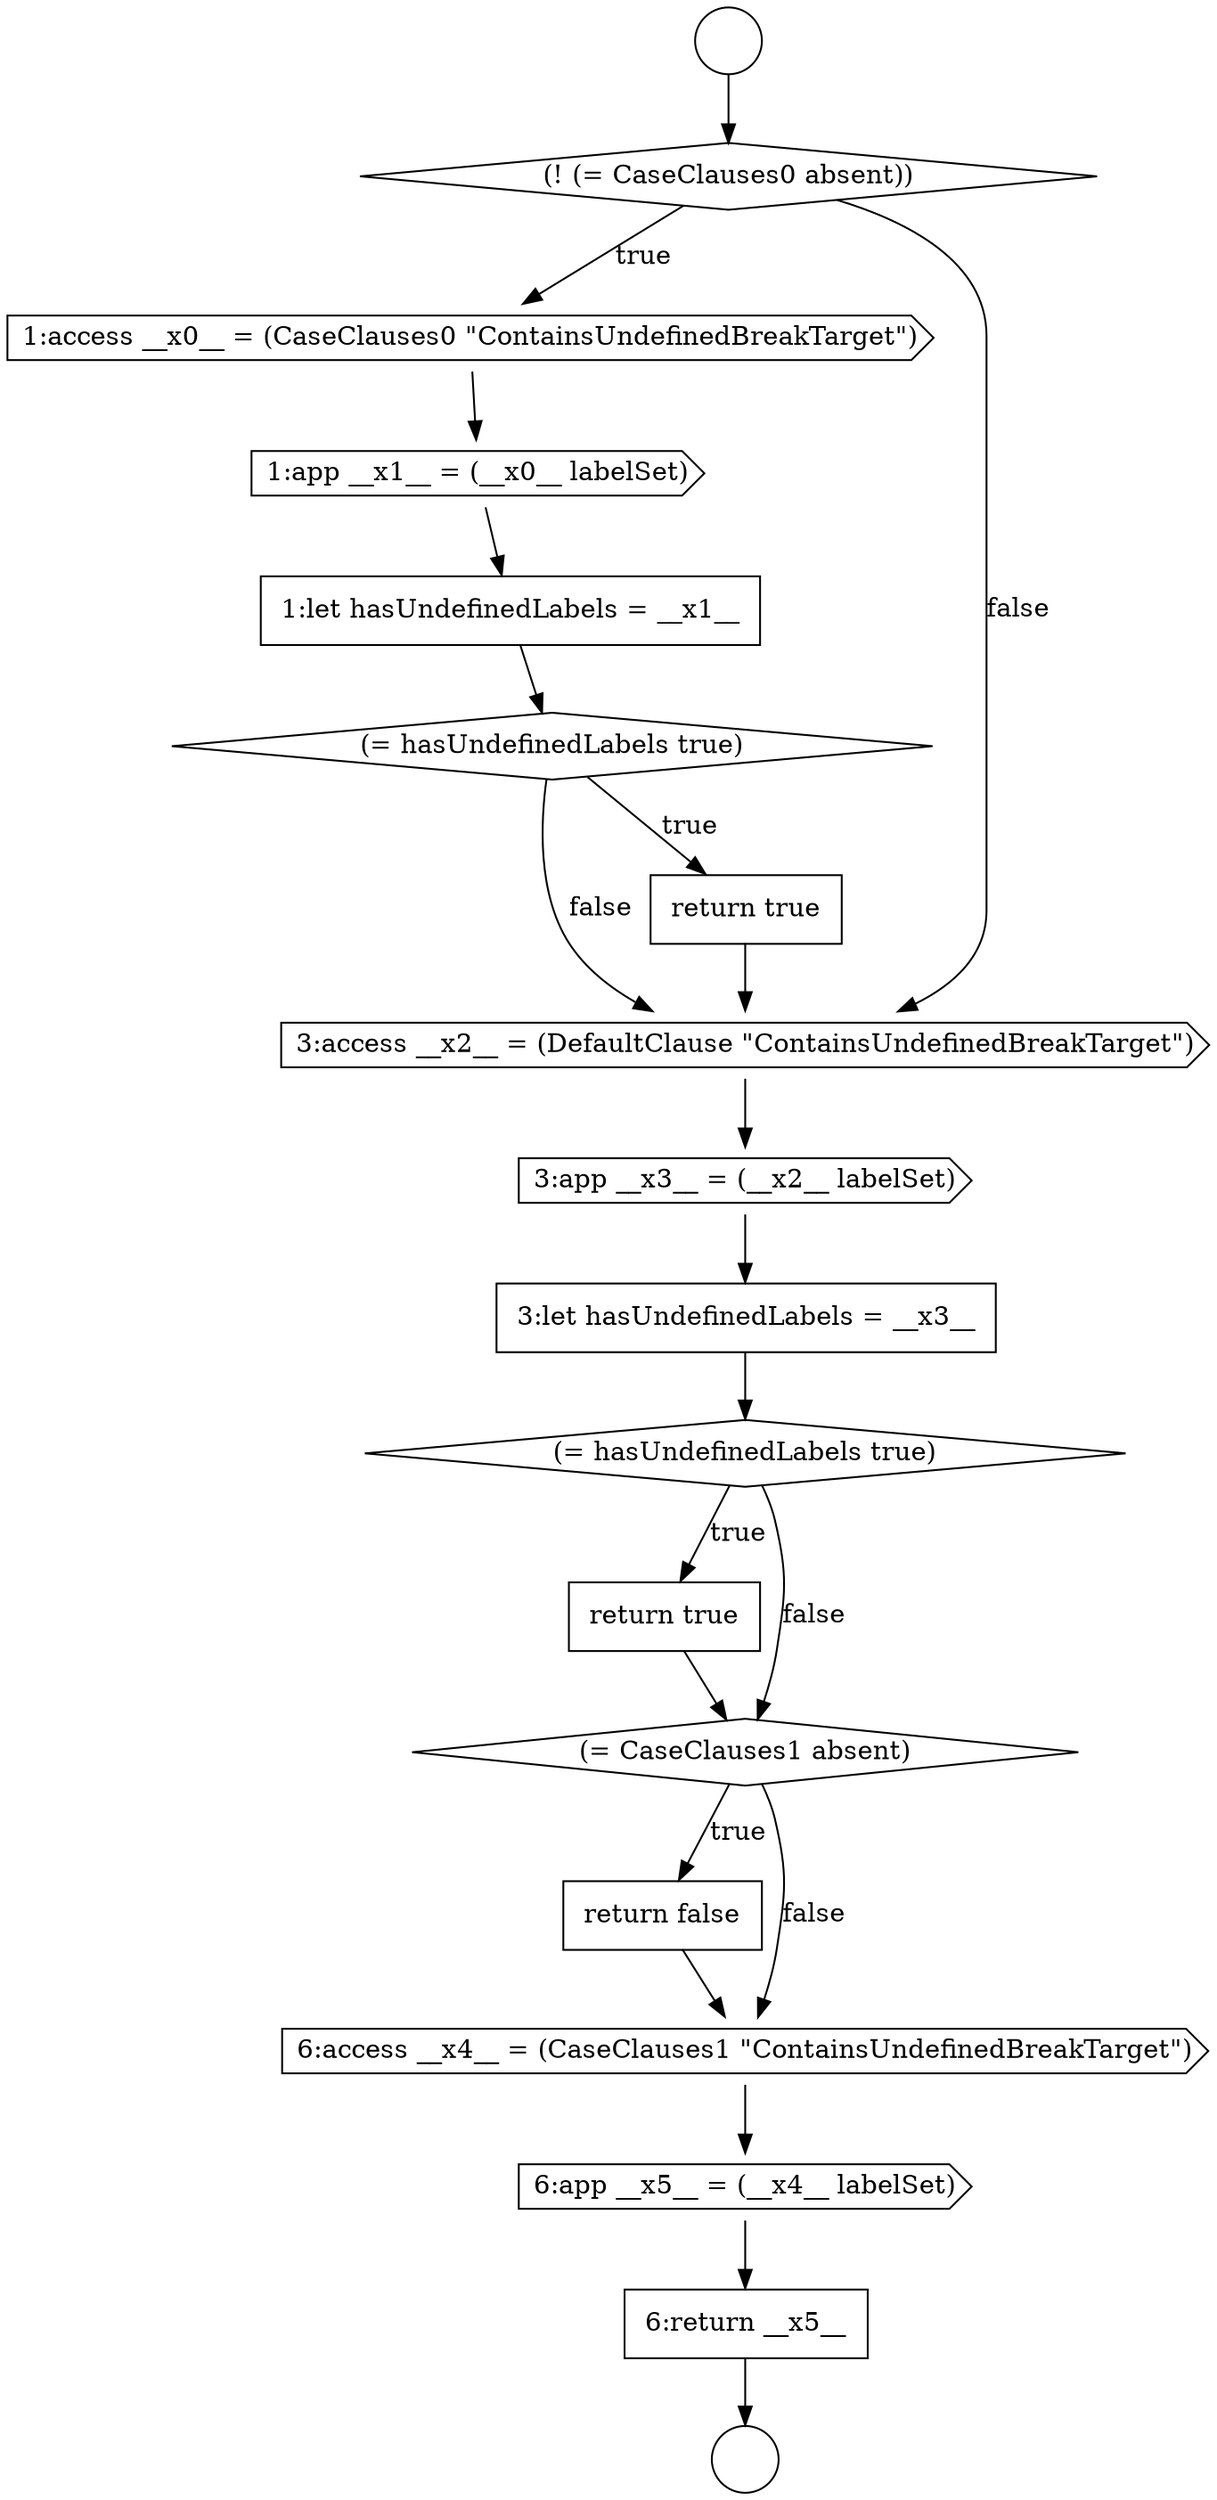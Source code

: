digraph {
  node7083 [shape=cds, label=<<font color="black">1:access __x0__ = (CaseClauses0 &quot;ContainsUndefinedBreakTarget&quot;)</font>> color="black" fillcolor="white" style=filled]
  node7096 [shape=cds, label=<<font color="black">6:app __x5__ = (__x4__ labelSet)</font>> color="black" fillcolor="white" style=filled]
  node7092 [shape=none, margin=0, label=<<font color="black">
    <table border="0" cellborder="1" cellspacing="0" cellpadding="10">
      <tr><td align="left">return true</td></tr>
    </table>
  </font>> color="black" fillcolor="white" style=filled]
  node7084 [shape=cds, label=<<font color="black">1:app __x1__ = (__x0__ labelSet)</font>> color="black" fillcolor="white" style=filled]
  node7091 [shape=diamond, label=<<font color="black">(= hasUndefinedLabels true)</font>> color="black" fillcolor="white" style=filled]
  node7086 [shape=diamond, label=<<font color="black">(= hasUndefinedLabels true)</font>> color="black" fillcolor="white" style=filled]
  node7094 [shape=none, margin=0, label=<<font color="black">
    <table border="0" cellborder="1" cellspacing="0" cellpadding="10">
      <tr><td align="left">return false</td></tr>
    </table>
  </font>> color="black" fillcolor="white" style=filled]
  node7090 [shape=none, margin=0, label=<<font color="black">
    <table border="0" cellborder="1" cellspacing="0" cellpadding="10">
      <tr><td align="left">3:let hasUndefinedLabels = __x3__</td></tr>
    </table>
  </font>> color="black" fillcolor="white" style=filled]
  node7089 [shape=cds, label=<<font color="black">3:app __x3__ = (__x2__ labelSet)</font>> color="black" fillcolor="white" style=filled]
  node7082 [shape=diamond, label=<<font color="black">(! (= CaseClauses0 absent))</font>> color="black" fillcolor="white" style=filled]
  node7081 [shape=circle label=" " color="black" fillcolor="white" style=filled]
  node7088 [shape=cds, label=<<font color="black">3:access __x2__ = (DefaultClause &quot;ContainsUndefinedBreakTarget&quot;)</font>> color="black" fillcolor="white" style=filled]
  node7097 [shape=none, margin=0, label=<<font color="black">
    <table border="0" cellborder="1" cellspacing="0" cellpadding="10">
      <tr><td align="left">6:return __x5__</td></tr>
    </table>
  </font>> color="black" fillcolor="white" style=filled]
  node7095 [shape=cds, label=<<font color="black">6:access __x4__ = (CaseClauses1 &quot;ContainsUndefinedBreakTarget&quot;)</font>> color="black" fillcolor="white" style=filled]
  node7087 [shape=none, margin=0, label=<<font color="black">
    <table border="0" cellborder="1" cellspacing="0" cellpadding="10">
      <tr><td align="left">return true</td></tr>
    </table>
  </font>> color="black" fillcolor="white" style=filled]
  node7085 [shape=none, margin=0, label=<<font color="black">
    <table border="0" cellborder="1" cellspacing="0" cellpadding="10">
      <tr><td align="left">1:let hasUndefinedLabels = __x1__</td></tr>
    </table>
  </font>> color="black" fillcolor="white" style=filled]
  node7080 [shape=circle label=" " color="black" fillcolor="white" style=filled]
  node7093 [shape=diamond, label=<<font color="black">(= CaseClauses1 absent)</font>> color="black" fillcolor="white" style=filled]
  node7094 -> node7095 [ color="black"]
  node7096 -> node7097 [ color="black"]
  node7090 -> node7091 [ color="black"]
  node7088 -> node7089 [ color="black"]
  node7080 -> node7082 [ color="black"]
  node7095 -> node7096 [ color="black"]
  node7085 -> node7086 [ color="black"]
  node7092 -> node7093 [ color="black"]
  node7086 -> node7087 [label=<<font color="black">true</font>> color="black"]
  node7086 -> node7088 [label=<<font color="black">false</font>> color="black"]
  node7087 -> node7088 [ color="black"]
  node7084 -> node7085 [ color="black"]
  node7082 -> node7083 [label=<<font color="black">true</font>> color="black"]
  node7082 -> node7088 [label=<<font color="black">false</font>> color="black"]
  node7091 -> node7092 [label=<<font color="black">true</font>> color="black"]
  node7091 -> node7093 [label=<<font color="black">false</font>> color="black"]
  node7083 -> node7084 [ color="black"]
  node7089 -> node7090 [ color="black"]
  node7093 -> node7094 [label=<<font color="black">true</font>> color="black"]
  node7093 -> node7095 [label=<<font color="black">false</font>> color="black"]
  node7097 -> node7081 [ color="black"]
}
